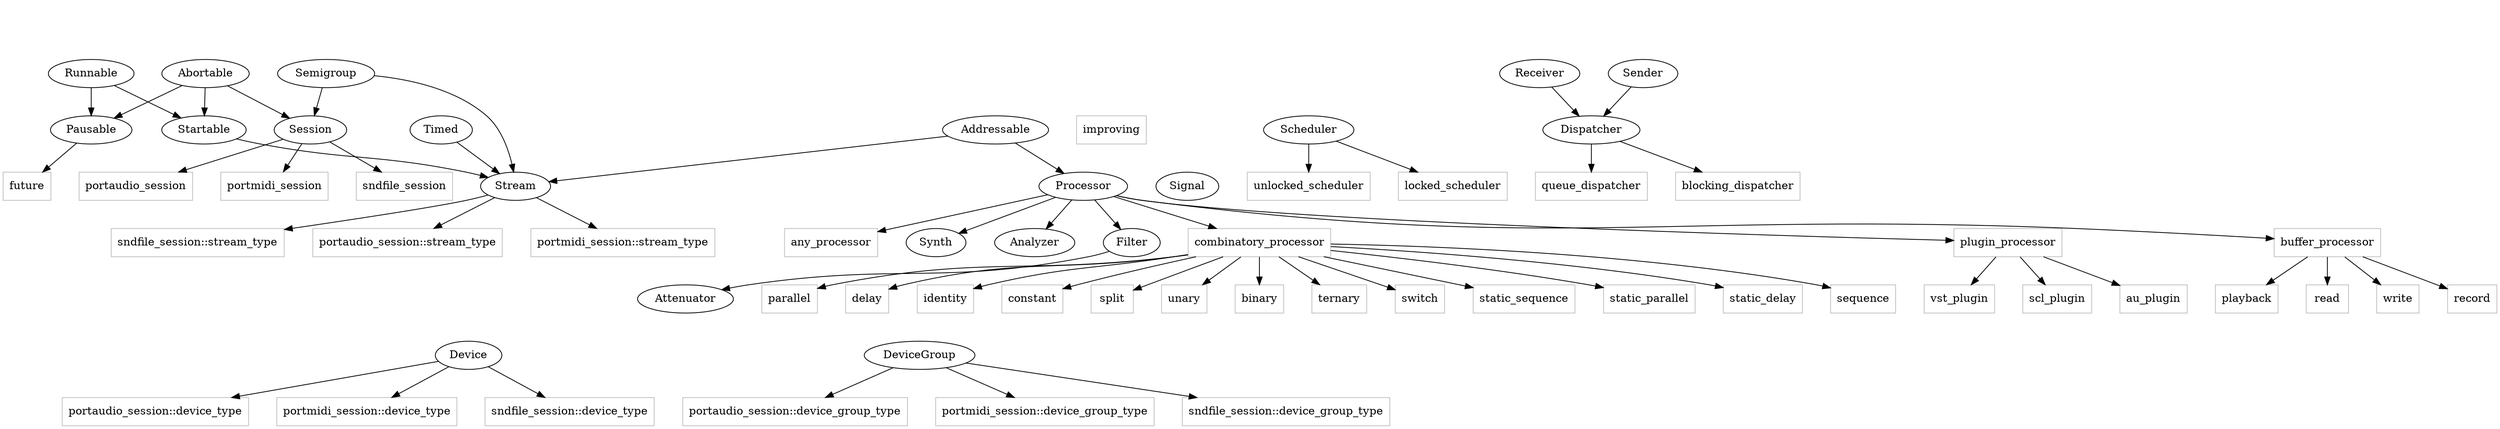 
digraph graphname {
  graph [ranksep=0.5, nodesep=0.5];

  // subgraph std {    
  //   Integer;
  //   Integer -> SignedInteger;
  //   Integer -> UnsignedInteger;
  //   DefaultConstructible;
  //   CopyConstructible;
  //   MoveConstructible;
  //   CopyAssignable;
  //   MoveAssignable;
  //   CopyConstructible -> Copyable; CopyAssignable -> Copyable;  
  //   MoveConstructible -> Moveable; MoveAssignable -> Moveable;  
  //   Destructible;
  //   EqualityComparable;
  //   LessThanComparable;
  //   Swappable;
  //   Hash;
  //   Callable;
  // }

  subgraph scl
  {
    Runnable;
    Abortable;
    Runnable -> Startable; 
    Abortable -> Startable;
    Runnable -> Pausable; 
    Abortable -> Pausable;

    Scheduler;
    Receiver;
    Sender;
    Receiver -> Dispatcher; 
    Sender -> Dispatcher;

    Processor;
    Processor -> Synth;
    Processor -> Analyzer;
    Processor -> Filter -> Attenuator;
    Signal;

    Semigroup -> Session;
    Abortable -> Session;
    Device;
    DeviceGroup;
    Startable -> Stream; 
    Semigroup -> Stream;
    Addressable -> Stream;
    Addressable -> Processor;
    Timed -> Stream;
  }
  
  // --------------------------------------------------------------------------------
  node [shape="rectangle", color="grey"];
  
  Pausable -> future;
  improving;
  Scheduler -> locked_scheduler;
  Scheduler -> unlocked_scheduler;
  // Scheduler -> reentrant_scheduler;
  
  Dispatcher -> queue_dispatcher;
  // Dispatcher -> stack_dispatcher;
  // Dispatcher -> buffered_dispatcher;
  Dispatcher -> blocking_dispatcher;

  Processor -> combinatory_processor;
  combinatory_processor -> static_sequence;
  combinatory_processor -> static_parallel;
  combinatory_processor -> static_delay;
  combinatory_processor -> sequence;
  combinatory_processor -> parallel;
  combinatory_processor -> delay;
  combinatory_processor -> identity;
  combinatory_processor -> constant;
  combinatory_processor -> split;
  combinatory_processor -> unary;
  combinatory_processor -> binary;
  combinatory_processor -> ternary;
  combinatory_processor -> switch;

  Processor -> plugin_processor;
  plugin_processor -> au_plugin;
  plugin_processor -> vst_plugin;
  plugin_processor -> scl_plugin;
  
  Processor -> buffer_processor;
  buffer_processor -> read;
  buffer_processor -> write;
  buffer_processor -> record;
  buffer_processor -> playback;
  
  Processor -> any_processor;
  
  Session -> portaudio_session;
  Session -> portmidi_session;
  Session -> sndfile_session;
  Device -> "portaudio_session::device_type";
  Device -> "portmidi_session::device_type";
  Device -> "sndfile_session::device_type";
  DeviceGroup -> "portaudio_session::device_group_type";
  DeviceGroup -> "portmidi_session::device_group_type";
  DeviceGroup -> "sndfile_session::device_group_type";
  Stream -> "portaudio_session::stream_type";
  Stream -> "portmidi_session::stream_type";
  Stream -> "sndfile_session::stream_type";

  // --------------------------------------------------------------------------------

  subgraph __pos
  { 
    edge [style=invis];
    node [style=invis];
    __misc -> Runnable;
    __misc -> Semigroup;
    __misc -> Abortable;
    __misc -> Runnable
    "portmidi_session::stream_type" -> __misc2;
    __misc2 -> Device;
    __misc2 -> DeviceGroup;
    __proc -> Processor;
    __proc -> Signal;   
    // "improving" -> __proc;
    __sched -> Scheduler;
    __sched -> Dispatcher;
    __sched -> Addressable;
    __sched -> improving;
  }

}
